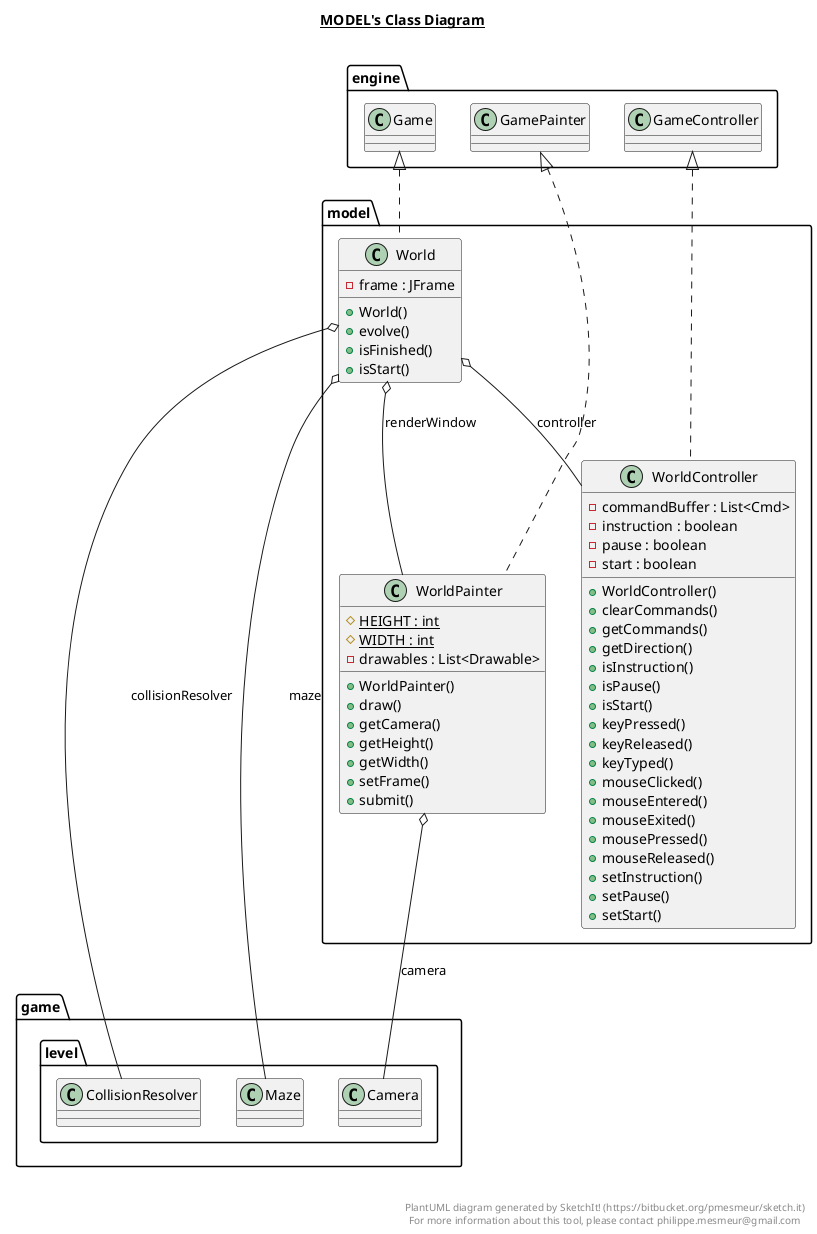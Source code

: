 @startuml

title __MODEL's Class Diagram__\n

  namespace model {
    class model.World {
        - frame : JFrame
        + World()
        + evolve()
        + isFinished()
        + isStart()
    }
  }
  

  namespace model {
    class model.WorldController {
        - commandBuffer : List<Cmd>
        - instruction : boolean
        - pause : boolean
        - start : boolean
        + WorldController()
        + clearCommands()
        + getCommands()
        + getDirection()
        + isInstruction()
        + isPause()
        + isStart()
        + keyPressed()
        + keyReleased()
        + keyTyped()
        + mouseClicked()
        + mouseEntered()
        + mouseExited()
        + mousePressed()
        + mouseReleased()
        + setInstruction()
        + setPause()
        + setStart()
    }
  }
  

  namespace model {
    class model.WorldPainter {
        {static} # HEIGHT : int
        {static} # WIDTH : int
        - drawables : List<Drawable>
        + WorldPainter()
        + draw()
        + getCamera()
        + getHeight()
        + getWidth()
        + setFrame()
        + submit()
    }
  }
  

  model.World .up.|> engine.Game
  model.World o-- game.level.CollisionResolver : collisionResolver
  model.World o-- model.WorldController : controller
  model.World o-- game.level.Maze : maze
  model.World o-- model.WorldPainter : renderWindow
  model.WorldController .up.|> engine.GameController
  model.WorldPainter .up.|> engine.GamePainter
  model.WorldPainter o-- game.level.Camera : camera


right footer


PlantUML diagram generated by SketchIt! (https://bitbucket.org/pmesmeur/sketch.it)
For more information about this tool, please contact philippe.mesmeur@gmail.com
endfooter

@enduml
